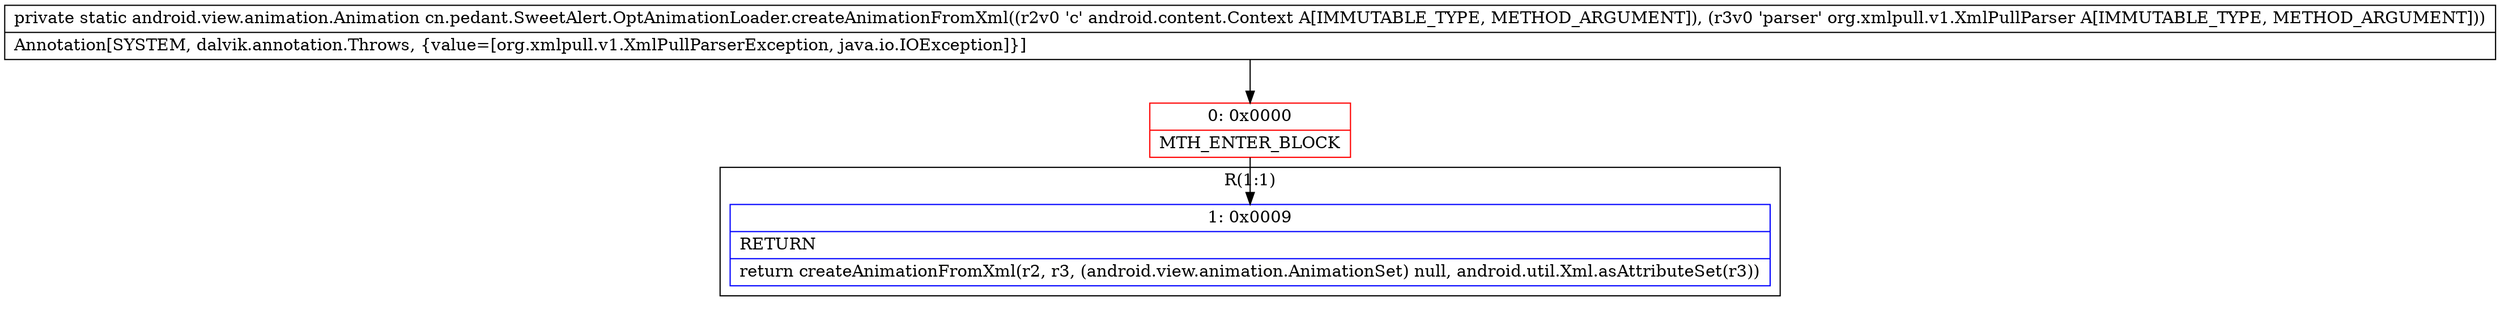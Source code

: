 digraph "CFG forcn.pedant.SweetAlert.OptAnimationLoader.createAnimationFromXml(Landroid\/content\/Context;Lorg\/xmlpull\/v1\/XmlPullParser;)Landroid\/view\/animation\/Animation;" {
subgraph cluster_Region_113690434 {
label = "R(1:1)";
node [shape=record,color=blue];
Node_1 [shape=record,label="{1\:\ 0x0009|RETURN\l|return createAnimationFromXml(r2, r3, (android.view.animation.AnimationSet) null, android.util.Xml.asAttributeSet(r3))\l}"];
}
Node_0 [shape=record,color=red,label="{0\:\ 0x0000|MTH_ENTER_BLOCK\l}"];
MethodNode[shape=record,label="{private static android.view.animation.Animation cn.pedant.SweetAlert.OptAnimationLoader.createAnimationFromXml((r2v0 'c' android.content.Context A[IMMUTABLE_TYPE, METHOD_ARGUMENT]), (r3v0 'parser' org.xmlpull.v1.XmlPullParser A[IMMUTABLE_TYPE, METHOD_ARGUMENT]))  | Annotation[SYSTEM, dalvik.annotation.Throws, \{value=[org.xmlpull.v1.XmlPullParserException, java.io.IOException]\}]\l}"];
MethodNode -> Node_0;
Node_0 -> Node_1;
}

